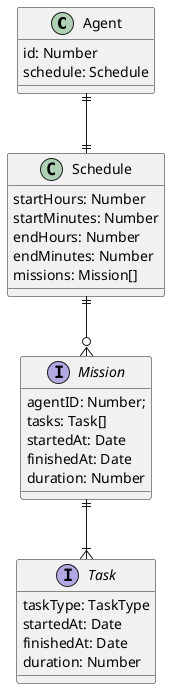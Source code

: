@startuml schedule-entity-relationship

class Agent {
  id: Number
  schedule: Schedule
}

class Schedule {
  startHours: Number
  startMinutes: Number
  endHours: Number
  endMinutes: Number
  missions: Mission[]
}

interface Mission {
  agentID: Number;
  tasks: Task[]
  startedAt: Date
  finishedAt: Date
  duration: Number
}

interface Task {
  taskType: TaskType
  startedAt: Date
  finishedAt: Date
  duration: Number
}

Agent||--||Schedule
Schedule||--o{Mission
Mission||--|{Task

@enduml